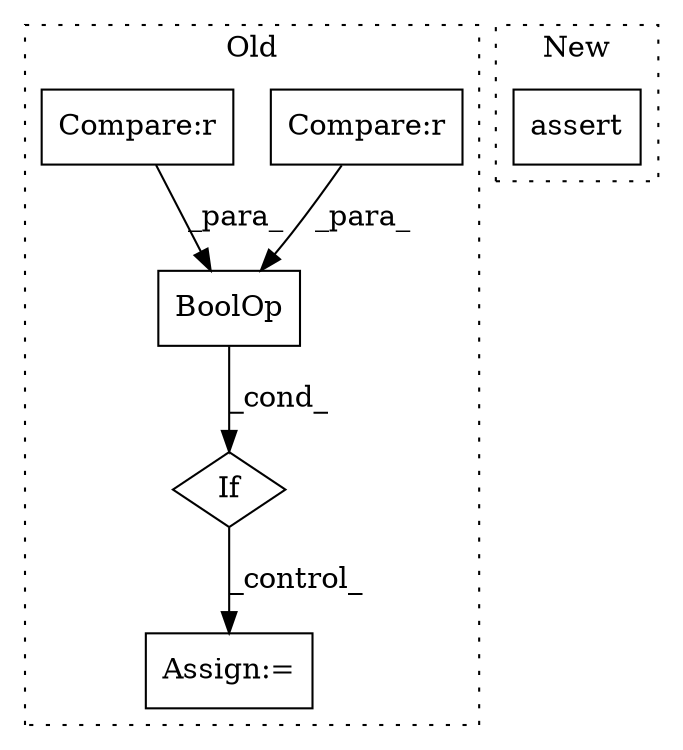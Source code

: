 digraph G {
subgraph cluster0 {
1 [label="BoolOp" a="72" s="1030" l="59" shape="box"];
3 [label="If" a="96" s="1027,1089" l="3,14" shape="diamond"];
4 [label="Compare:r" a="40" s="1030" l="27" shape="box"];
5 [label="Compare:r" a="40" s="1061" l="28" shape="box"];
6 [label="Assign:=" a="68" s="1185" l="3" shape="box"];
label = "Old";
style="dotted";
}
subgraph cluster1 {
2 [label="assert" a="65" s="2513" l="7" shape="box"];
label = "New";
style="dotted";
}
1 -> 3 [label="_cond_"];
3 -> 6 [label="_control_"];
4 -> 1 [label="_para_"];
5 -> 1 [label="_para_"];
}
